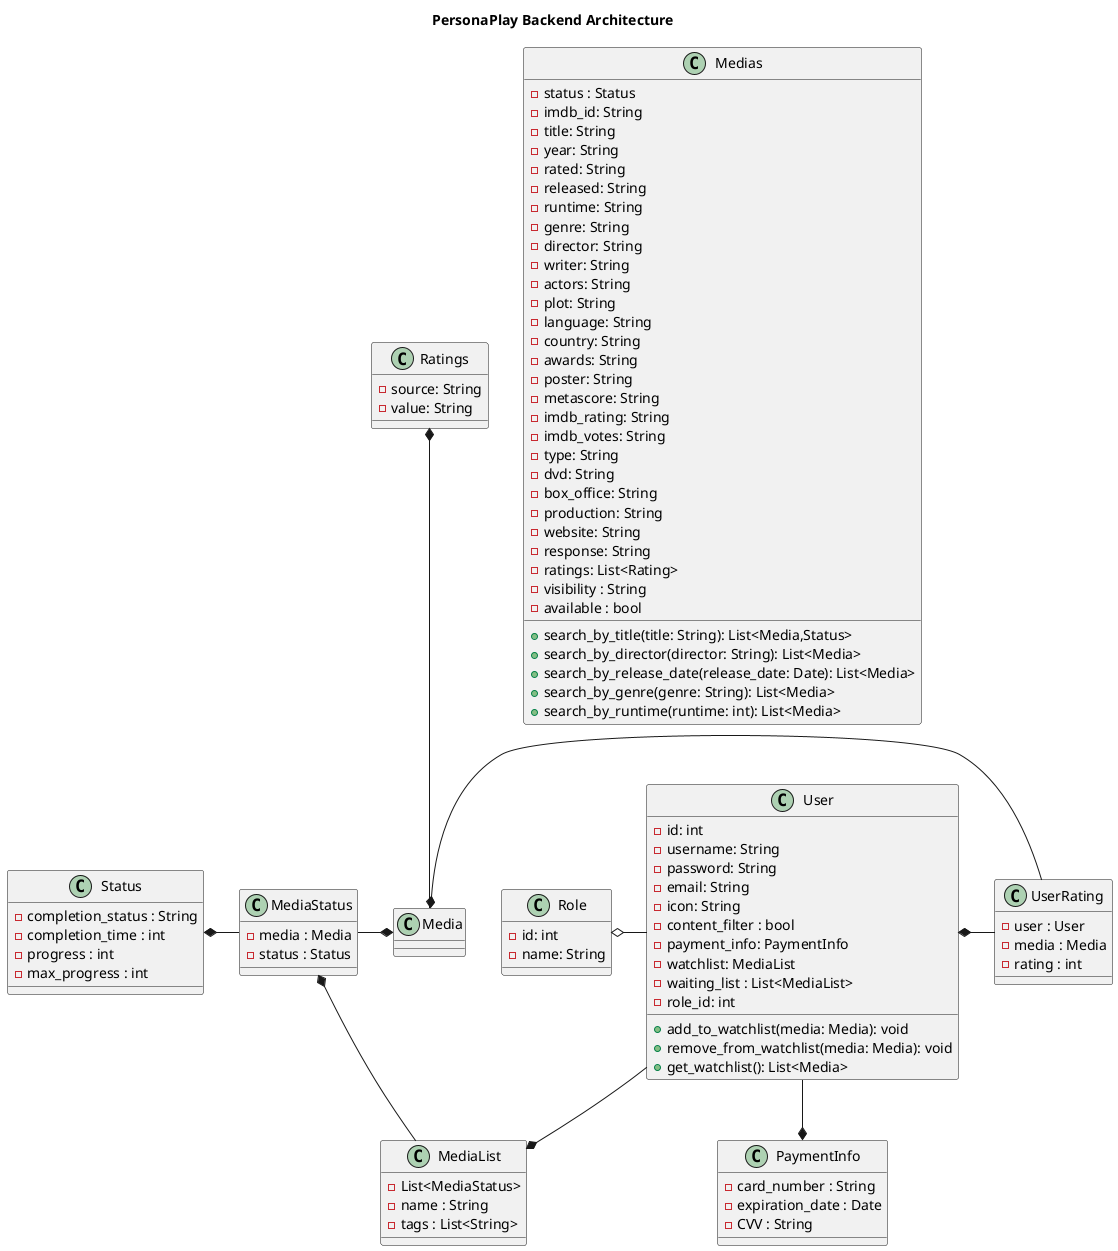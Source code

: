 @startuml

title "PersonaPlay Backend Architecture"

'a Medias is a movie, tv show, or video game
' it is composed of a list of ratings

class Medias {
  - status : Status
  - imdb_id: String
  - title: String
  - year: String
  - rated: String
  - released: String
  - runtime: String
  - genre: String
  - director: String
  - writer: String
  - actors: String
  - plot: String
  - language: String
  - country: String
  - awards: String
  - poster: String
  - metascore: String
  - imdb_rating: String
  - imdb_votes: String
  - type: String
  - dvd: String
  - box_office: String
  - production: String
  - website: String
  - response: String
  - ratings: List<Rating>
  - visibility : String
  - available : bool
  
  + search_by_title(title: String): List<Media,Status>
  + search_by_director(director: String): List<Media>
  + search_by_release_date(release_date: Date): List<Media>
  + search_by_genre(genre: String): List<Media>
  + search_by_runtime(runtime: int): List<Media>
}

' a status is linked with a media via MediaStatus, and determines how much of a film or a show is watched
class Status {
    - completion_status : String
    - completion_time : int
    - progress : int
    - max_progress : int
}

' a media status is a link between a media and a user
class MediaStatus {
    - media : Media
    - status : Status
}

' a user is a person who uses the application
' a user has a watchlist, multiple waiting lists, and a payment info
' they also have a role, which is either admin or user
class User {
  - id: int
  - username: String
  - password: String
  - email: String
  - icon: String
  - content_filter : bool
  - payment_info: PaymentInfo
  - watchlist: MediaList
  - waiting_list : List<MediaList>
  - role_id: int
  
  + add_to_watchlist(media: Media): void
  + remove_from_watchlist(media: Media): void
  + get_watchlist(): List<Media>
}

' a media list is a list of media statuses
' it allows for custom lists to be created, and also stores every media watched by a user via "watchlist"
' it also has customizable tags, 0 or more
class MediaList {
    - List<MediaStatus>
    - name : String
    - tags : List<String>
}

' a role is either admin or user
class Role {
  - id: int
  - name: String
}

' a payment info is a credit card number, expiration date, and CVV
class PaymentInfo {
    - card_number : String
    - expiration_date : Date
    - CVV : String
}

' a rating is a source and a value like "imdb" and "8.5", or "rotten tomatoes" and "90%"
class Ratings {
    - source: String
    - value: String
}


' a user rating is a rating given by a user to a media
' there's only one rating per user per media
class UserRating {
    - user : User
    - media : Media
    - rating : int
}

User -l-o Role

User -d-* PaymentInfo

User -r-* MediaList

'Medialist is composed of List<MediaStatus>
MediaList -u-* MediaStatus

MediaStatus -r-* Media
MediaStatus -l-* Status

UserRating -l-* User
UserRating -l-* Media



Media -u-* Ratings

@enduml